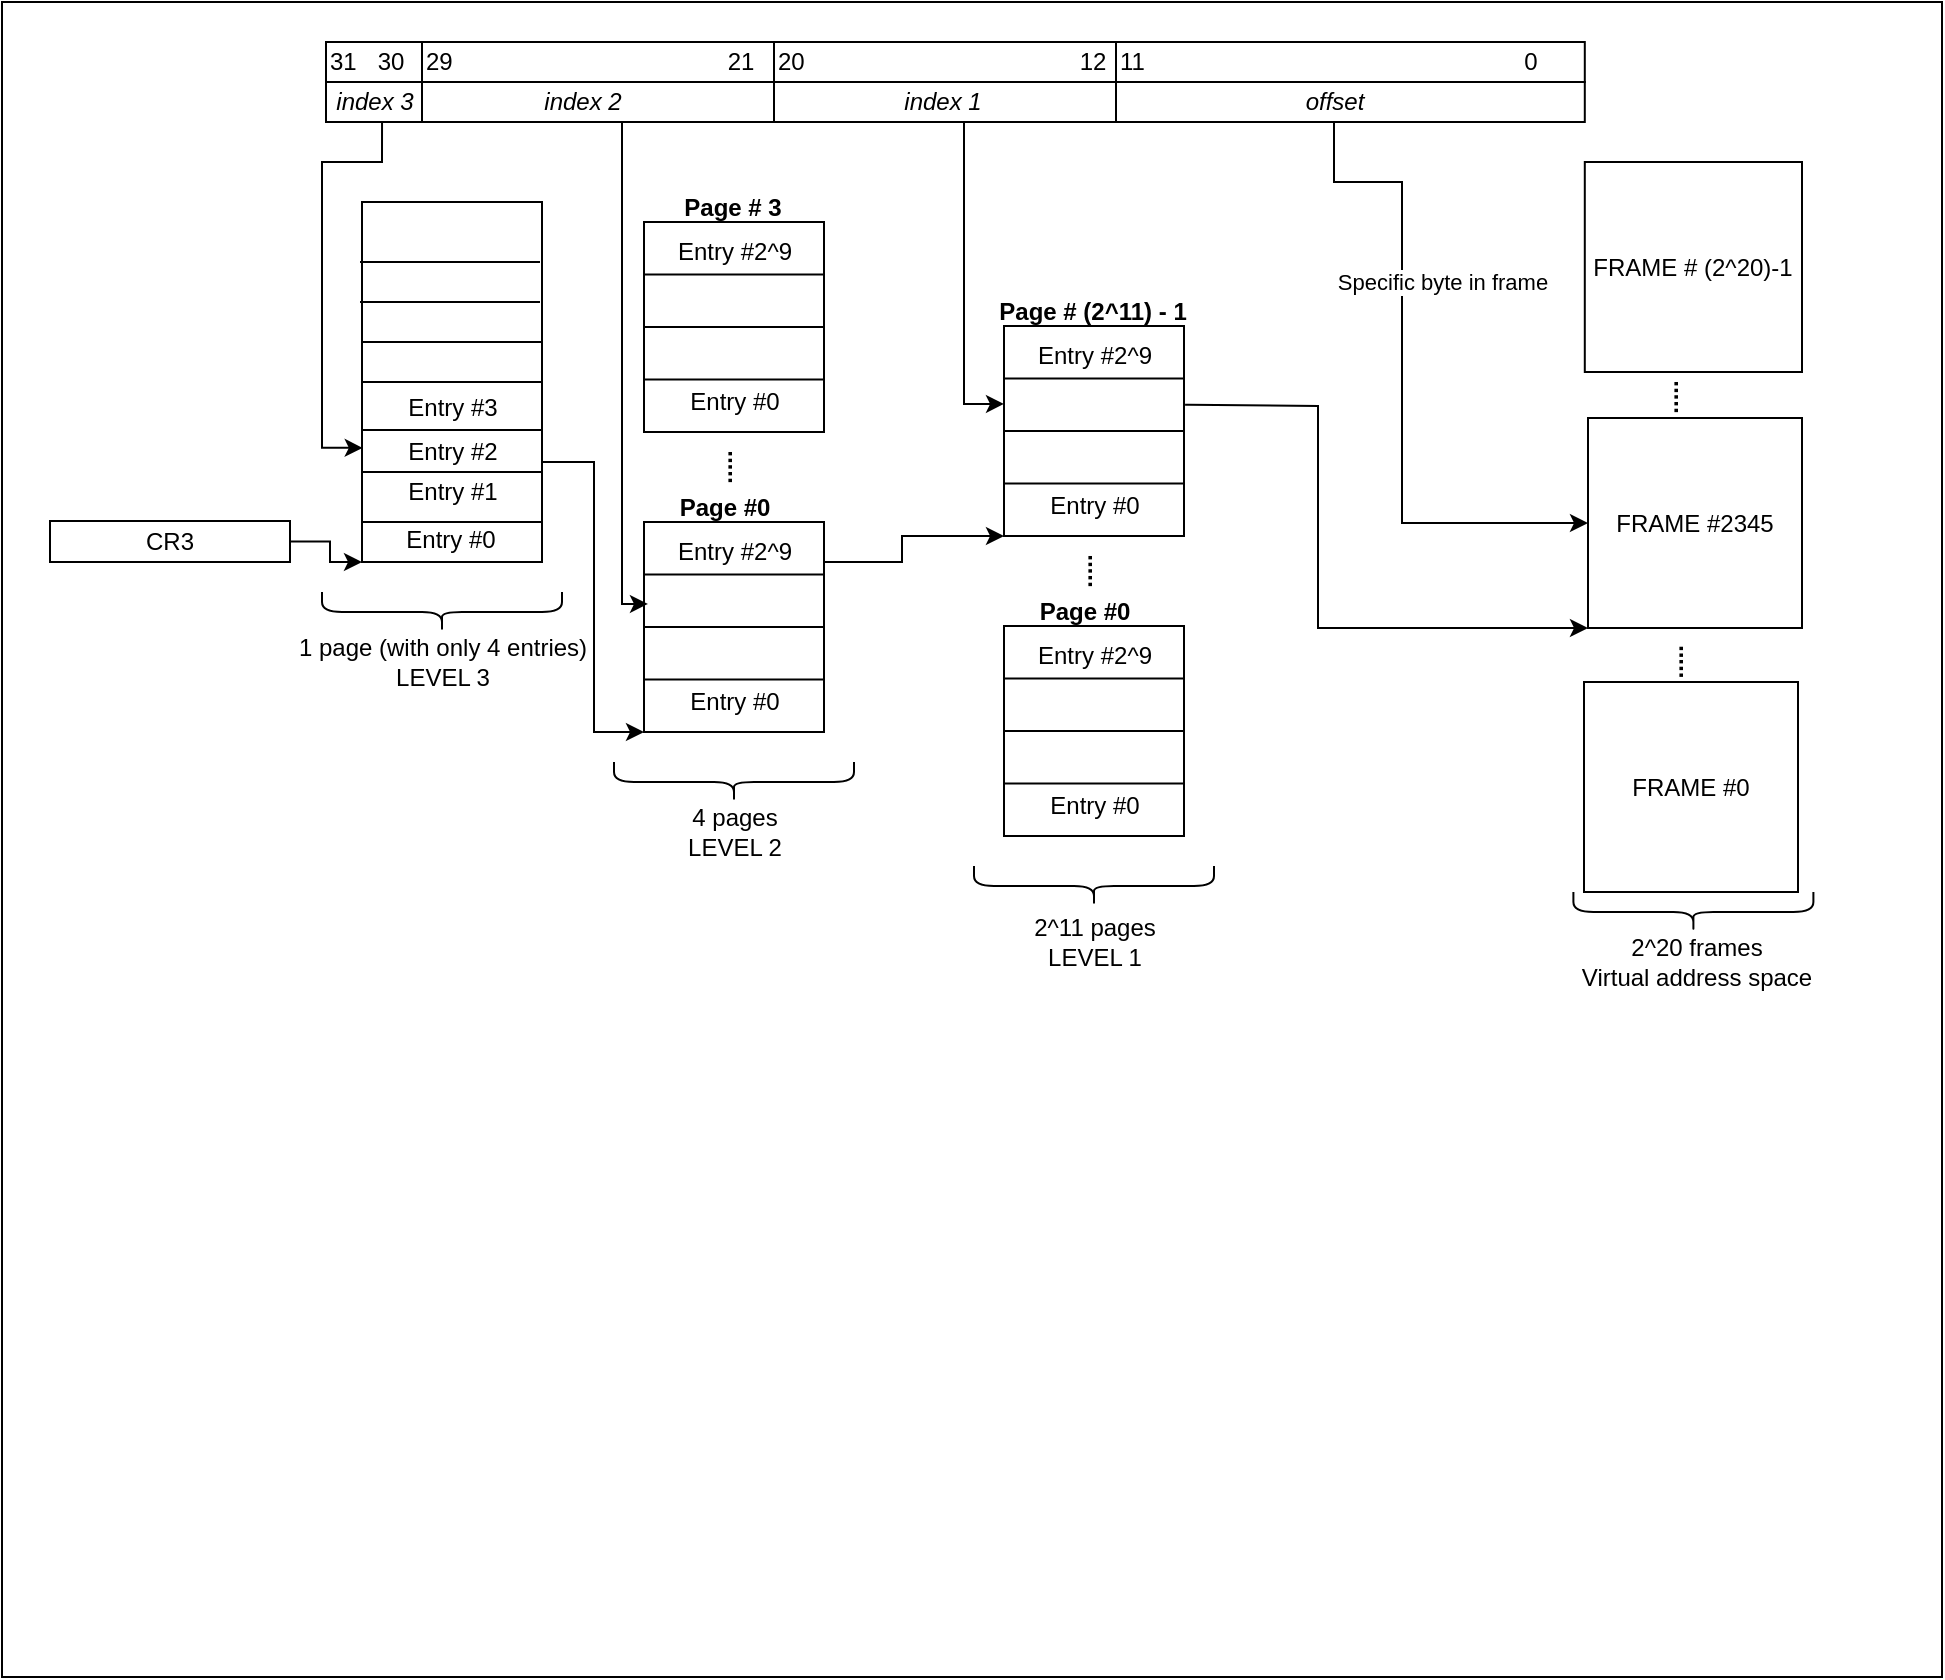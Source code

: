 <mxfile version="24.7.5">
  <diagram id="C5RBs43oDa-KdzZeNtuy" name="Page-1">
    <mxGraphModel dx="1036" dy="518" grid="1" gridSize="10" guides="1" tooltips="1" connect="1" arrows="1" fold="1" page="1" pageScale="1" pageWidth="827" pageHeight="1169" math="0" shadow="0">
      <root>
        <mxCell id="WIyWlLk6GJQsqaUBKTNV-0" />
        <mxCell id="WIyWlLk6GJQsqaUBKTNV-1" parent="WIyWlLk6GJQsqaUBKTNV-0" />
        <mxCell id="lOClj2oo7x6Ww53FL5YU-107" value="" style="whiteSpace=wrap;html=1;" parent="WIyWlLk6GJQsqaUBKTNV-1" vertex="1">
          <mxGeometry x="270" y="70" width="970" height="837.5" as="geometry" />
        </mxCell>
        <mxCell id="lOClj2oo7x6Ww53FL5YU-5" value="" style="group" parent="WIyWlLk6GJQsqaUBKTNV-1" vertex="1" connectable="0">
          <mxGeometry x="432" y="90" width="60" height="45" as="geometry" />
        </mxCell>
        <mxCell id="lOClj2oo7x6Ww53FL5YU-2" value="31" style="rounded=0;whiteSpace=wrap;html=1;align=left;" parent="lOClj2oo7x6Ww53FL5YU-5" vertex="1">
          <mxGeometry width="48" height="20" as="geometry" />
        </mxCell>
        <mxCell id="lOClj2oo7x6Ww53FL5YU-6" value="" style="group" parent="lOClj2oo7x6Ww53FL5YU-5" vertex="1" connectable="0">
          <mxGeometry y="-5" width="60" height="50" as="geometry" />
        </mxCell>
        <mxCell id="lOClj2oo7x6Ww53FL5YU-3" value="" style="rounded=0;whiteSpace=wrap;html=1;" parent="lOClj2oo7x6Ww53FL5YU-6" vertex="1">
          <mxGeometry y="25" width="48" height="20" as="geometry" />
        </mxCell>
        <mxCell id="lOClj2oo7x6Ww53FL5YU-4" value="30" style="text;html=1;align=center;verticalAlign=middle;resizable=0;points=[];autosize=1;strokeColor=none;fillColor=none;" parent="lOClj2oo7x6Ww53FL5YU-6" vertex="1">
          <mxGeometry x="12" width="40" height="30" as="geometry" />
        </mxCell>
        <mxCell id="lOClj2oo7x6Ww53FL5YU-49" value="&lt;i&gt;index 3&lt;/i&gt;" style="text;html=1;align=center;verticalAlign=middle;resizable=0;points=[];autosize=1;strokeColor=none;fillColor=none;" parent="lOClj2oo7x6Ww53FL5YU-6" vertex="1">
          <mxGeometry x="-6" y="20" width="60" height="30" as="geometry" />
        </mxCell>
        <mxCell id="lOClj2oo7x6Ww53FL5YU-7" value="" style="group" parent="WIyWlLk6GJQsqaUBKTNV-1" vertex="1" connectable="0">
          <mxGeometry x="480" y="90" width="220" height="45" as="geometry" />
        </mxCell>
        <mxCell id="lOClj2oo7x6Ww53FL5YU-8" value="29" style="rounded=0;whiteSpace=wrap;html=1;align=left;" parent="lOClj2oo7x6Ww53FL5YU-7" vertex="1">
          <mxGeometry width="176" height="20" as="geometry" />
        </mxCell>
        <mxCell id="lOClj2oo7x6Ww53FL5YU-9" value="" style="group" parent="lOClj2oo7x6Ww53FL5YU-7" vertex="1" connectable="0">
          <mxGeometry y="-5" width="220" height="50" as="geometry" />
        </mxCell>
        <mxCell id="lOClj2oo7x6Ww53FL5YU-10" value="" style="rounded=0;whiteSpace=wrap;html=1;" parent="lOClj2oo7x6Ww53FL5YU-9" vertex="1">
          <mxGeometry y="25" width="176" height="20" as="geometry" />
        </mxCell>
        <mxCell id="lOClj2oo7x6Ww53FL5YU-11" value="21" style="text;html=1;align=center;verticalAlign=middle;resizable=0;points=[];autosize=1;strokeColor=none;fillColor=none;" parent="lOClj2oo7x6Ww53FL5YU-9" vertex="1">
          <mxGeometry x="138.947" width="40" height="30" as="geometry" />
        </mxCell>
        <mxCell id="lOClj2oo7x6Ww53FL5YU-48" value="&lt;i&gt;index 2&lt;/i&gt;" style="text;html=1;align=center;verticalAlign=middle;resizable=0;points=[];autosize=1;strokeColor=none;fillColor=none;" parent="lOClj2oo7x6Ww53FL5YU-9" vertex="1">
          <mxGeometry x="50" y="20" width="60" height="30" as="geometry" />
        </mxCell>
        <mxCell id="lOClj2oo7x6Ww53FL5YU-36" value="" style="group" parent="WIyWlLk6GJQsqaUBKTNV-1" vertex="1" connectable="0">
          <mxGeometry x="656" y="90" width="220" height="68" as="geometry" />
        </mxCell>
        <mxCell id="lOClj2oo7x6Ww53FL5YU-37" value="20" style="rounded=0;whiteSpace=wrap;html=1;align=left;" parent="lOClj2oo7x6Ww53FL5YU-36" vertex="1">
          <mxGeometry width="176" height="20" as="geometry" />
        </mxCell>
        <mxCell id="lOClj2oo7x6Ww53FL5YU-38" value="" style="group" parent="lOClj2oo7x6Ww53FL5YU-36" vertex="1" connectable="0">
          <mxGeometry y="-5" width="220" height="73" as="geometry" />
        </mxCell>
        <mxCell id="lOClj2oo7x6Ww53FL5YU-39" value="" style="rounded=0;whiteSpace=wrap;html=1;" parent="lOClj2oo7x6Ww53FL5YU-38" vertex="1">
          <mxGeometry y="25" width="176" height="20" as="geometry" />
        </mxCell>
        <mxCell id="lOClj2oo7x6Ww53FL5YU-40" value="12" style="text;html=1;align=center;verticalAlign=middle;resizable=0;points=[];autosize=1;strokeColor=none;fillColor=none;" parent="lOClj2oo7x6Ww53FL5YU-38" vertex="1">
          <mxGeometry x="138.947" width="40" height="30" as="geometry" />
        </mxCell>
        <mxCell id="lOClj2oo7x6Ww53FL5YU-47" value="&lt;i&gt;index 1&lt;/i&gt;" style="text;html=1;align=center;verticalAlign=middle;resizable=0;points=[];autosize=1;strokeColor=none;fillColor=none;" parent="lOClj2oo7x6Ww53FL5YU-38" vertex="1">
          <mxGeometry x="54" y="20" width="60" height="30" as="geometry" />
        </mxCell>
        <mxCell id="lOClj2oo7x6Ww53FL5YU-41" value="" style="group" parent="WIyWlLk6GJQsqaUBKTNV-1" vertex="1" connectable="0">
          <mxGeometry x="827" y="90" width="293" height="45" as="geometry" />
        </mxCell>
        <mxCell id="lOClj2oo7x6Ww53FL5YU-42" value="11" style="rounded=0;whiteSpace=wrap;html=1;align=left;" parent="lOClj2oo7x6Ww53FL5YU-41" vertex="1">
          <mxGeometry width="234.4" height="20" as="geometry" />
        </mxCell>
        <mxCell id="lOClj2oo7x6Ww53FL5YU-43" value="" style="group" parent="lOClj2oo7x6Ww53FL5YU-41" vertex="1" connectable="0">
          <mxGeometry y="-5" width="293.0" height="50" as="geometry" />
        </mxCell>
        <mxCell id="lOClj2oo7x6Ww53FL5YU-44" value="" style="rounded=0;whiteSpace=wrap;html=1;" parent="lOClj2oo7x6Ww53FL5YU-43" vertex="1">
          <mxGeometry y="25" width="234.4" height="20" as="geometry" />
        </mxCell>
        <mxCell id="lOClj2oo7x6Ww53FL5YU-45" value="0" style="text;html=1;align=center;verticalAlign=middle;resizable=0;points=[];autosize=1;strokeColor=none;fillColor=none;" parent="lOClj2oo7x6Ww53FL5YU-43" vertex="1">
          <mxGeometry x="191.712" width="30" height="30" as="geometry" />
        </mxCell>
        <mxCell id="lOClj2oo7x6Ww53FL5YU-46" value="&lt;i&gt;offset&lt;/i&gt;" style="text;html=1;align=center;verticalAlign=middle;resizable=0;points=[];autosize=1;strokeColor=none;fillColor=none;" parent="lOClj2oo7x6Ww53FL5YU-43" vertex="1">
          <mxGeometry x="83.905" y="20" width="50" height="30" as="geometry" />
        </mxCell>
        <mxCell id="lOClj2oo7x6Ww53FL5YU-59" value="" style="group" parent="WIyWlLk6GJQsqaUBKTNV-1" vertex="1" connectable="0">
          <mxGeometry x="450" y="170" width="90" height="180" as="geometry" />
        </mxCell>
        <mxCell id="lOClj2oo7x6Ww53FL5YU-22" value="" style="group" parent="lOClj2oo7x6Ww53FL5YU-59" vertex="1" connectable="0">
          <mxGeometry width="90" height="180" as="geometry" />
        </mxCell>
        <mxCell id="WIyWlLk6GJQsqaUBKTNV-7" value="" style="rounded=1;whiteSpace=wrap;html=1;fontSize=12;glass=0;strokeWidth=1;shadow=0;arcSize=0;" parent="lOClj2oo7x6Ww53FL5YU-22" vertex="1">
          <mxGeometry width="90" height="180" as="geometry" />
        </mxCell>
        <mxCell id="lOClj2oo7x6Ww53FL5YU-21" value="Entry #0" style="text;html=1;align=center;verticalAlign=middle;resizable=0;points=[];autosize=1;strokeColor=none;fillColor=none;" parent="lOClj2oo7x6Ww53FL5YU-22" vertex="1">
          <mxGeometry x="9" y="154.001" width="70" height="30" as="geometry" />
        </mxCell>
        <mxCell id="lOClj2oo7x6Ww53FL5YU-16" value="" style="endArrow=none;html=1;rounded=0;exitX=0;exitY=0.25;exitDx=0;exitDy=0;entryX=1;entryY=0.25;entryDx=0;entryDy=0;" parent="lOClj2oo7x6Ww53FL5YU-22" edge="1">
          <mxGeometry width="50" height="50" relative="1" as="geometry">
            <mxPoint y="70" as="sourcePoint" />
            <mxPoint x="90" y="70" as="targetPoint" />
          </mxGeometry>
        </mxCell>
        <mxCell id="lOClj2oo7x6Ww53FL5YU-20" value="" style="endArrow=none;html=1;rounded=0;exitX=0;exitY=0.75;exitDx=0;exitDy=0;entryX=1;entryY=0.75;entryDx=0;entryDy=0;" parent="lOClj2oo7x6Ww53FL5YU-22" edge="1">
          <mxGeometry width="50" height="50" relative="1" as="geometry">
            <mxPoint y="160" as="sourcePoint" />
            <mxPoint x="90" y="160" as="targetPoint" />
          </mxGeometry>
        </mxCell>
        <mxCell id="lOClj2oo7x6Ww53FL5YU-52" value="" style="endArrow=none;html=1;rounded=0;exitX=0;exitY=0.5;exitDx=0;exitDy=0;entryX=1;entryY=0.5;entryDx=0;entryDy=0;" parent="lOClj2oo7x6Ww53FL5YU-22" source="WIyWlLk6GJQsqaUBKTNV-7" target="WIyWlLk6GJQsqaUBKTNV-7" edge="1">
          <mxGeometry width="50" height="50" relative="1" as="geometry">
            <mxPoint x="420" y="365.143" as="sourcePoint" />
            <mxPoint x="510" y="365.143" as="targetPoint" />
          </mxGeometry>
        </mxCell>
        <mxCell id="lOClj2oo7x6Ww53FL5YU-29" value="Entry #1" style="text;html=1;align=center;verticalAlign=middle;resizable=0;points=[];autosize=1;strokeColor=none;fillColor=none;" parent="lOClj2oo7x6Ww53FL5YU-22" vertex="1">
          <mxGeometry x="10" y="130.004" width="70" height="30" as="geometry" />
        </mxCell>
        <mxCell id="lOClj2oo7x6Ww53FL5YU-54" value="Entry #3" style="text;html=1;align=center;verticalAlign=middle;resizable=0;points=[];autosize=1;strokeColor=none;fillColor=none;" parent="lOClj2oo7x6Ww53FL5YU-22" vertex="1">
          <mxGeometry x="10" y="88.004" width="70" height="30" as="geometry" />
        </mxCell>
        <mxCell id="lOClj2oo7x6Ww53FL5YU-57" value="" style="endArrow=none;html=1;rounded=0;exitX=0;exitY=0.25;exitDx=0;exitDy=0;entryX=1;entryY=0.25;entryDx=0;entryDy=0;" parent="lOClj2oo7x6Ww53FL5YU-22" edge="1">
          <mxGeometry width="50" height="50" relative="1" as="geometry">
            <mxPoint x="-1" y="50" as="sourcePoint" />
            <mxPoint x="89" y="50" as="targetPoint" />
          </mxGeometry>
        </mxCell>
        <mxCell id="lOClj2oo7x6Ww53FL5YU-58" value="" style="endArrow=none;html=1;rounded=0;exitX=0;exitY=0.25;exitDx=0;exitDy=0;entryX=1;entryY=0.25;entryDx=0;entryDy=0;" parent="lOClj2oo7x6Ww53FL5YU-22" edge="1">
          <mxGeometry width="50" height="50" relative="1" as="geometry">
            <mxPoint x="-1" y="30" as="sourcePoint" />
            <mxPoint x="89" y="30" as="targetPoint" />
          </mxGeometry>
        </mxCell>
        <mxCell id="lOClj2oo7x6Ww53FL5YU-53" value="Entry #2" style="text;html=1;align=center;verticalAlign=middle;resizable=0;points=[];autosize=1;strokeColor=none;fillColor=none;" parent="lOClj2oo7x6Ww53FL5YU-59" vertex="1">
          <mxGeometry x="10" y="110.004" width="70" height="30" as="geometry" />
        </mxCell>
        <mxCell id="lOClj2oo7x6Ww53FL5YU-55" value="" style="endArrow=none;html=1;rounded=0;exitX=0;exitY=0.25;exitDx=0;exitDy=0;entryX=1;entryY=0.25;entryDx=0;entryDy=0;" parent="lOClj2oo7x6Ww53FL5YU-59" edge="1">
          <mxGeometry width="50" height="50" relative="1" as="geometry">
            <mxPoint y="114" as="sourcePoint" />
            <mxPoint x="90" y="114" as="targetPoint" />
          </mxGeometry>
        </mxCell>
        <mxCell id="lOClj2oo7x6Ww53FL5YU-56" value="" style="endArrow=none;html=1;rounded=0;exitX=0;exitY=0.25;exitDx=0;exitDy=0;entryX=1;entryY=0.25;entryDx=0;entryDy=0;" parent="lOClj2oo7x6Ww53FL5YU-59" edge="1">
          <mxGeometry width="50" height="50" relative="1" as="geometry">
            <mxPoint y="135" as="sourcePoint" />
            <mxPoint x="90" y="135" as="targetPoint" />
          </mxGeometry>
        </mxCell>
        <mxCell id="lOClj2oo7x6Ww53FL5YU-23" value="" style="group" parent="WIyWlLk6GJQsqaUBKTNV-1" vertex="1" connectable="0">
          <mxGeometry x="591" y="330" width="90" height="105" as="geometry" />
        </mxCell>
        <mxCell id="lOClj2oo7x6Ww53FL5YU-24" value="" style="rounded=1;whiteSpace=wrap;html=1;fontSize=12;glass=0;strokeWidth=1;shadow=0;arcSize=0;" parent="lOClj2oo7x6Ww53FL5YU-23" vertex="1">
          <mxGeometry width="90" height="105" as="geometry" />
        </mxCell>
        <mxCell id="lOClj2oo7x6Ww53FL5YU-25" value="Entry #0" style="text;html=1;align=center;verticalAlign=middle;resizable=0;points=[];autosize=1;strokeColor=none;fillColor=none;" parent="lOClj2oo7x6Ww53FL5YU-23" vertex="1">
          <mxGeometry x="10" y="75" width="70" height="30" as="geometry" />
        </mxCell>
        <mxCell id="lOClj2oo7x6Ww53FL5YU-26" value="" style="endArrow=none;html=1;rounded=0;exitX=0;exitY=0.25;exitDx=0;exitDy=0;entryX=1;entryY=0.25;entryDx=0;entryDy=0;" parent="lOClj2oo7x6Ww53FL5YU-23" source="lOClj2oo7x6Ww53FL5YU-24" target="lOClj2oo7x6Ww53FL5YU-24" edge="1">
          <mxGeometry width="50" height="50" relative="1" as="geometry">
            <mxPoint x="10" y="72.5" as="sourcePoint" />
            <mxPoint x="60" y="22.5" as="targetPoint" />
          </mxGeometry>
        </mxCell>
        <mxCell id="lOClj2oo7x6Ww53FL5YU-27" value="" style="endArrow=none;html=1;rounded=0;exitX=0;exitY=0.5;exitDx=0;exitDy=0;entryX=1;entryY=0.5;entryDx=0;entryDy=0;" parent="lOClj2oo7x6Ww53FL5YU-23" source="lOClj2oo7x6Ww53FL5YU-24" target="lOClj2oo7x6Ww53FL5YU-24" edge="1">
          <mxGeometry width="50" height="50" relative="1" as="geometry">
            <mxPoint y="79.41" as="sourcePoint" />
            <mxPoint x="120" y="79.41" as="targetPoint" />
          </mxGeometry>
        </mxCell>
        <mxCell id="lOClj2oo7x6Ww53FL5YU-28" value="" style="endArrow=none;html=1;rounded=0;exitX=0;exitY=0.75;exitDx=0;exitDy=0;entryX=1;entryY=0.75;entryDx=0;entryDy=0;" parent="lOClj2oo7x6Ww53FL5YU-23" source="lOClj2oo7x6Ww53FL5YU-24" target="lOClj2oo7x6Ww53FL5YU-24" edge="1">
          <mxGeometry width="50" height="50" relative="1" as="geometry">
            <mxPoint x="10" y="82.5" as="sourcePoint" />
            <mxPoint x="100" y="82.5" as="targetPoint" />
          </mxGeometry>
        </mxCell>
        <mxCell id="lOClj2oo7x6Ww53FL5YU-60" value="Entry #2^9" style="text;html=1;align=center;verticalAlign=middle;resizable=0;points=[];autosize=1;strokeColor=none;fillColor=none;" parent="lOClj2oo7x6Ww53FL5YU-23" vertex="1">
          <mxGeometry x="5" width="80" height="30" as="geometry" />
        </mxCell>
        <mxCell id="lOClj2oo7x6Ww53FL5YU-73" value="Page # 3" style="text;html=1;align=center;verticalAlign=middle;resizable=0;points=[];autosize=1;strokeColor=none;fillColor=none;fontStyle=1" parent="WIyWlLk6GJQsqaUBKTNV-1" vertex="1">
          <mxGeometry x="600" y="158" width="70" height="30" as="geometry" />
        </mxCell>
        <mxCell id="lOClj2oo7x6Ww53FL5YU-64" value="" style="group" parent="WIyWlLk6GJQsqaUBKTNV-1" vertex="1" connectable="0">
          <mxGeometry x="591" y="180" width="90" height="105" as="geometry" />
        </mxCell>
        <mxCell id="lOClj2oo7x6Ww53FL5YU-65" value="" style="rounded=1;whiteSpace=wrap;html=1;fontSize=12;glass=0;strokeWidth=1;shadow=0;arcSize=0;" parent="lOClj2oo7x6Ww53FL5YU-64" vertex="1">
          <mxGeometry width="90" height="105" as="geometry" />
        </mxCell>
        <mxCell id="lOClj2oo7x6Ww53FL5YU-66" value="Entry #0" style="text;html=1;align=center;verticalAlign=middle;resizable=0;points=[];autosize=1;strokeColor=none;fillColor=none;" parent="lOClj2oo7x6Ww53FL5YU-64" vertex="1">
          <mxGeometry x="10" y="75" width="70" height="30" as="geometry" />
        </mxCell>
        <mxCell id="lOClj2oo7x6Ww53FL5YU-67" value="" style="endArrow=none;html=1;rounded=0;exitX=0;exitY=0.25;exitDx=0;exitDy=0;entryX=1;entryY=0.25;entryDx=0;entryDy=0;" parent="lOClj2oo7x6Ww53FL5YU-64" source="lOClj2oo7x6Ww53FL5YU-65" target="lOClj2oo7x6Ww53FL5YU-65" edge="1">
          <mxGeometry width="50" height="50" relative="1" as="geometry">
            <mxPoint x="10" y="72.5" as="sourcePoint" />
            <mxPoint x="60" y="22.5" as="targetPoint" />
          </mxGeometry>
        </mxCell>
        <mxCell id="lOClj2oo7x6Ww53FL5YU-68" value="" style="endArrow=none;html=1;rounded=0;exitX=0;exitY=0.5;exitDx=0;exitDy=0;entryX=1;entryY=0.5;entryDx=0;entryDy=0;" parent="lOClj2oo7x6Ww53FL5YU-64" source="lOClj2oo7x6Ww53FL5YU-65" target="lOClj2oo7x6Ww53FL5YU-65" edge="1">
          <mxGeometry width="50" height="50" relative="1" as="geometry">
            <mxPoint y="79.41" as="sourcePoint" />
            <mxPoint x="120" y="79.41" as="targetPoint" />
          </mxGeometry>
        </mxCell>
        <mxCell id="lOClj2oo7x6Ww53FL5YU-69" value="" style="endArrow=none;html=1;rounded=0;exitX=0;exitY=0.75;exitDx=0;exitDy=0;entryX=1;entryY=0.75;entryDx=0;entryDy=0;" parent="lOClj2oo7x6Ww53FL5YU-64" source="lOClj2oo7x6Ww53FL5YU-65" target="lOClj2oo7x6Ww53FL5YU-65" edge="1">
          <mxGeometry width="50" height="50" relative="1" as="geometry">
            <mxPoint x="10" y="82.5" as="sourcePoint" />
            <mxPoint x="100" y="82.5" as="targetPoint" />
          </mxGeometry>
        </mxCell>
        <mxCell id="lOClj2oo7x6Ww53FL5YU-70" value="Entry #2^9" style="text;html=1;align=center;verticalAlign=middle;resizable=0;points=[];autosize=1;strokeColor=none;fillColor=none;" parent="lOClj2oo7x6Ww53FL5YU-64" vertex="1">
          <mxGeometry x="5" width="80" height="30" as="geometry" />
        </mxCell>
        <mxCell id="lOClj2oo7x6Ww53FL5YU-71" value="" style="shape=curlyBracket;whiteSpace=wrap;html=1;rounded=1;labelPosition=left;verticalLabelPosition=middle;align=right;verticalAlign=middle;rotation=-90;" parent="WIyWlLk6GJQsqaUBKTNV-1" vertex="1">
          <mxGeometry x="626" y="400" width="20" height="120" as="geometry" />
        </mxCell>
        <mxCell id="lOClj2oo7x6Ww53FL5YU-72" value="4 pages&lt;div&gt;LEVEL 2&lt;/div&gt;" style="text;html=1;align=center;verticalAlign=middle;resizable=0;points=[];autosize=1;strokeColor=none;fillColor=none;" parent="WIyWlLk6GJQsqaUBKTNV-1" vertex="1">
          <mxGeometry x="601" y="465" width="70" height="40" as="geometry" />
        </mxCell>
        <mxCell id="lOClj2oo7x6Ww53FL5YU-74" value="Page #0" style="text;html=1;align=center;verticalAlign=middle;resizable=0;points=[];autosize=1;strokeColor=none;fillColor=none;fontStyle=1" parent="WIyWlLk6GJQsqaUBKTNV-1" vertex="1">
          <mxGeometry x="596" y="308" width="70" height="30" as="geometry" />
        </mxCell>
        <mxCell id="lOClj2oo7x6Ww53FL5YU-75" value="....." style="text;html=1;align=center;verticalAlign=middle;resizable=0;points=[];autosize=1;strokeColor=none;fillColor=none;rotation=-90;fontStyle=1" parent="WIyWlLk6GJQsqaUBKTNV-1" vertex="1">
          <mxGeometry x="611" y="288" width="40" height="30" as="geometry" />
        </mxCell>
        <mxCell id="lOClj2oo7x6Ww53FL5YU-76" style="edgeStyle=orthogonalEdgeStyle;rounded=0;orthogonalLoop=1;jettySize=auto;html=1;entryX=0.004;entryY=0.683;entryDx=0;entryDy=0;entryPerimeter=0;exitX=0.567;exitY=0.833;exitDx=0;exitDy=0;exitPerimeter=0;" parent="WIyWlLk6GJQsqaUBKTNV-1" source="lOClj2oo7x6Ww53FL5YU-49" target="WIyWlLk6GJQsqaUBKTNV-7" edge="1">
          <mxGeometry relative="1" as="geometry">
            <mxPoint x="410" y="120" as="sourcePoint" />
            <Array as="points">
              <mxPoint x="460" y="150" />
              <mxPoint x="430" y="150" />
              <mxPoint x="430" y="293" />
            </Array>
          </mxGeometry>
        </mxCell>
        <mxCell id="lOClj2oo7x6Ww53FL5YU-77" style="edgeStyle=orthogonalEdgeStyle;rounded=0;orthogonalLoop=1;jettySize=auto;html=1;entryX=0;entryY=1;entryDx=0;entryDy=0;" parent="WIyWlLk6GJQsqaUBKTNV-1" source="WIyWlLk6GJQsqaUBKTNV-7" target="lOClj2oo7x6Ww53FL5YU-24" edge="1">
          <mxGeometry relative="1" as="geometry">
            <Array as="points">
              <mxPoint x="566" y="300" />
              <mxPoint x="566" y="435" />
            </Array>
          </mxGeometry>
        </mxCell>
        <mxCell id="lOClj2oo7x6Ww53FL5YU-78" value="" style="group" parent="WIyWlLk6GJQsqaUBKTNV-1" vertex="1" connectable="0">
          <mxGeometry x="771" y="382" width="90" height="105" as="geometry" />
        </mxCell>
        <mxCell id="lOClj2oo7x6Ww53FL5YU-79" value="" style="rounded=1;whiteSpace=wrap;html=1;fontSize=12;glass=0;strokeWidth=1;shadow=0;arcSize=0;" parent="lOClj2oo7x6Ww53FL5YU-78" vertex="1">
          <mxGeometry width="90" height="105" as="geometry" />
        </mxCell>
        <mxCell id="lOClj2oo7x6Ww53FL5YU-80" value="Entry #0" style="text;html=1;align=center;verticalAlign=middle;resizable=0;points=[];autosize=1;strokeColor=none;fillColor=none;" parent="lOClj2oo7x6Ww53FL5YU-78" vertex="1">
          <mxGeometry x="10" y="75" width="70" height="30" as="geometry" />
        </mxCell>
        <mxCell id="lOClj2oo7x6Ww53FL5YU-81" value="" style="endArrow=none;html=1;rounded=0;exitX=0;exitY=0.25;exitDx=0;exitDy=0;entryX=1;entryY=0.25;entryDx=0;entryDy=0;" parent="lOClj2oo7x6Ww53FL5YU-78" source="lOClj2oo7x6Ww53FL5YU-79" target="lOClj2oo7x6Ww53FL5YU-79" edge="1">
          <mxGeometry width="50" height="50" relative="1" as="geometry">
            <mxPoint x="10" y="72.5" as="sourcePoint" />
            <mxPoint x="60" y="22.5" as="targetPoint" />
          </mxGeometry>
        </mxCell>
        <mxCell id="lOClj2oo7x6Ww53FL5YU-82" value="" style="endArrow=none;html=1;rounded=0;exitX=0;exitY=0.5;exitDx=0;exitDy=0;entryX=1;entryY=0.5;entryDx=0;entryDy=0;" parent="lOClj2oo7x6Ww53FL5YU-78" source="lOClj2oo7x6Ww53FL5YU-79" target="lOClj2oo7x6Ww53FL5YU-79" edge="1">
          <mxGeometry width="50" height="50" relative="1" as="geometry">
            <mxPoint y="79.41" as="sourcePoint" />
            <mxPoint x="120" y="79.41" as="targetPoint" />
          </mxGeometry>
        </mxCell>
        <mxCell id="lOClj2oo7x6Ww53FL5YU-83" value="" style="endArrow=none;html=1;rounded=0;exitX=0;exitY=0.75;exitDx=0;exitDy=0;entryX=1;entryY=0.75;entryDx=0;entryDy=0;" parent="lOClj2oo7x6Ww53FL5YU-78" source="lOClj2oo7x6Ww53FL5YU-79" target="lOClj2oo7x6Ww53FL5YU-79" edge="1">
          <mxGeometry width="50" height="50" relative="1" as="geometry">
            <mxPoint x="10" y="82.5" as="sourcePoint" />
            <mxPoint x="100" y="82.5" as="targetPoint" />
          </mxGeometry>
        </mxCell>
        <mxCell id="lOClj2oo7x6Ww53FL5YU-84" value="Entry #2^9" style="text;html=1;align=center;verticalAlign=middle;resizable=0;points=[];autosize=1;strokeColor=none;fillColor=none;" parent="lOClj2oo7x6Ww53FL5YU-78" vertex="1">
          <mxGeometry x="5" width="80" height="30" as="geometry" />
        </mxCell>
        <mxCell id="lOClj2oo7x6Ww53FL5YU-85" value="Page # (2^11) - 1" style="text;html=1;align=center;verticalAlign=middle;resizable=0;points=[];autosize=1;strokeColor=none;fillColor=none;fontStyle=1" parent="WIyWlLk6GJQsqaUBKTNV-1" vertex="1">
          <mxGeometry x="760" y="210" width="110" height="30" as="geometry" />
        </mxCell>
        <mxCell id="lOClj2oo7x6Ww53FL5YU-86" value="" style="group" parent="WIyWlLk6GJQsqaUBKTNV-1" vertex="1" connectable="0">
          <mxGeometry x="771" y="232" width="90" height="105" as="geometry" />
        </mxCell>
        <mxCell id="lOClj2oo7x6Ww53FL5YU-87" value="" style="rounded=1;whiteSpace=wrap;html=1;fontSize=12;glass=0;strokeWidth=1;shadow=0;arcSize=0;" parent="lOClj2oo7x6Ww53FL5YU-86" vertex="1">
          <mxGeometry width="90" height="105" as="geometry" />
        </mxCell>
        <mxCell id="lOClj2oo7x6Ww53FL5YU-88" value="Entry #0" style="text;html=1;align=center;verticalAlign=middle;resizable=0;points=[];autosize=1;strokeColor=none;fillColor=none;" parent="lOClj2oo7x6Ww53FL5YU-86" vertex="1">
          <mxGeometry x="10" y="75" width="70" height="30" as="geometry" />
        </mxCell>
        <mxCell id="lOClj2oo7x6Ww53FL5YU-89" value="" style="endArrow=none;html=1;rounded=0;exitX=0;exitY=0.25;exitDx=0;exitDy=0;entryX=1;entryY=0.25;entryDx=0;entryDy=0;" parent="lOClj2oo7x6Ww53FL5YU-86" source="lOClj2oo7x6Ww53FL5YU-87" target="lOClj2oo7x6Ww53FL5YU-87" edge="1">
          <mxGeometry width="50" height="50" relative="1" as="geometry">
            <mxPoint x="10" y="72.5" as="sourcePoint" />
            <mxPoint x="60" y="22.5" as="targetPoint" />
          </mxGeometry>
        </mxCell>
        <mxCell id="lOClj2oo7x6Ww53FL5YU-90" value="" style="endArrow=none;html=1;rounded=0;exitX=0;exitY=0.5;exitDx=0;exitDy=0;entryX=1;entryY=0.5;entryDx=0;entryDy=0;" parent="lOClj2oo7x6Ww53FL5YU-86" source="lOClj2oo7x6Ww53FL5YU-87" target="lOClj2oo7x6Ww53FL5YU-87" edge="1">
          <mxGeometry width="50" height="50" relative="1" as="geometry">
            <mxPoint y="79.41" as="sourcePoint" />
            <mxPoint x="120" y="79.41" as="targetPoint" />
          </mxGeometry>
        </mxCell>
        <mxCell id="lOClj2oo7x6Ww53FL5YU-91" value="" style="endArrow=none;html=1;rounded=0;exitX=0;exitY=0.75;exitDx=0;exitDy=0;entryX=1;entryY=0.75;entryDx=0;entryDy=0;" parent="lOClj2oo7x6Ww53FL5YU-86" source="lOClj2oo7x6Ww53FL5YU-87" target="lOClj2oo7x6Ww53FL5YU-87" edge="1">
          <mxGeometry width="50" height="50" relative="1" as="geometry">
            <mxPoint x="10" y="82.5" as="sourcePoint" />
            <mxPoint x="100" y="82.5" as="targetPoint" />
          </mxGeometry>
        </mxCell>
        <mxCell id="lOClj2oo7x6Ww53FL5YU-92" value="Entry #2^9" style="text;html=1;align=center;verticalAlign=middle;resizable=0;points=[];autosize=1;strokeColor=none;fillColor=none;" parent="lOClj2oo7x6Ww53FL5YU-86" vertex="1">
          <mxGeometry x="5" width="80" height="30" as="geometry" />
        </mxCell>
        <mxCell id="lOClj2oo7x6Ww53FL5YU-93" value="" style="shape=curlyBracket;whiteSpace=wrap;html=1;rounded=1;labelPosition=left;verticalLabelPosition=middle;align=right;verticalAlign=middle;rotation=-90;" parent="WIyWlLk6GJQsqaUBKTNV-1" vertex="1">
          <mxGeometry x="806" y="452" width="20" height="120" as="geometry" />
        </mxCell>
        <mxCell id="lOClj2oo7x6Ww53FL5YU-95" value="Page #0" style="text;html=1;align=center;verticalAlign=middle;resizable=0;points=[];autosize=1;strokeColor=none;fillColor=none;fontStyle=1" parent="WIyWlLk6GJQsqaUBKTNV-1" vertex="1">
          <mxGeometry x="776" y="360" width="70" height="30" as="geometry" />
        </mxCell>
        <mxCell id="lOClj2oo7x6Ww53FL5YU-96" value="....." style="text;html=1;align=center;verticalAlign=middle;resizable=0;points=[];autosize=1;strokeColor=none;fillColor=none;rotation=-90;fontStyle=1" parent="WIyWlLk6GJQsqaUBKTNV-1" vertex="1">
          <mxGeometry x="791" y="340" width="40" height="30" as="geometry" />
        </mxCell>
        <mxCell id="lOClj2oo7x6Ww53FL5YU-97" value="" style="shape=curlyBracket;whiteSpace=wrap;html=1;rounded=1;labelPosition=left;verticalLabelPosition=middle;align=right;verticalAlign=middle;rotation=-90;" parent="WIyWlLk6GJQsqaUBKTNV-1" vertex="1">
          <mxGeometry x="480" y="315" width="20" height="120" as="geometry" />
        </mxCell>
        <mxCell id="lOClj2oo7x6Ww53FL5YU-98" value="1 page (with only 4 entries)&lt;div&gt;LEVEL 3&lt;/div&gt;" style="text;html=1;align=center;verticalAlign=middle;resizable=0;points=[];autosize=1;strokeColor=none;fillColor=none;" parent="WIyWlLk6GJQsqaUBKTNV-1" vertex="1">
          <mxGeometry x="405" y="380" width="170" height="40" as="geometry" />
        </mxCell>
        <mxCell id="lOClj2oo7x6Ww53FL5YU-99" value="2^11 pages&lt;div&gt;LEVEL 1&lt;/div&gt;" style="text;html=1;align=center;verticalAlign=middle;resizable=0;points=[];autosize=1;strokeColor=none;fillColor=none;" parent="WIyWlLk6GJQsqaUBKTNV-1" vertex="1">
          <mxGeometry x="776" y="520" width="80" height="40" as="geometry" />
        </mxCell>
        <mxCell id="lOClj2oo7x6Ww53FL5YU-100" style="edgeStyle=orthogonalEdgeStyle;rounded=0;orthogonalLoop=1;jettySize=auto;html=1;entryX=0.022;entryY=0.39;entryDx=0;entryDy=0;entryPerimeter=0;" parent="WIyWlLk6GJQsqaUBKTNV-1" source="lOClj2oo7x6Ww53FL5YU-10" target="lOClj2oo7x6Ww53FL5YU-24" edge="1">
          <mxGeometry relative="1" as="geometry">
            <Array as="points">
              <mxPoint x="580" y="371" />
            </Array>
          </mxGeometry>
        </mxCell>
        <mxCell id="lOClj2oo7x6Ww53FL5YU-101" style="edgeStyle=orthogonalEdgeStyle;rounded=0;orthogonalLoop=1;jettySize=auto;html=1;entryX=0;entryY=1;entryDx=0;entryDy=0;" parent="WIyWlLk6GJQsqaUBKTNV-1" source="lOClj2oo7x6Ww53FL5YU-24" target="lOClj2oo7x6Ww53FL5YU-87" edge="1">
          <mxGeometry relative="1" as="geometry">
            <Array as="points">
              <mxPoint x="720" y="350" />
              <mxPoint x="720" y="337" />
            </Array>
          </mxGeometry>
        </mxCell>
        <mxCell id="lOClj2oo7x6Ww53FL5YU-102" style="edgeStyle=orthogonalEdgeStyle;rounded=0;orthogonalLoop=1;jettySize=auto;html=1;entryX=0;entryY=0.371;entryDx=0;entryDy=0;entryPerimeter=0;" parent="WIyWlLk6GJQsqaUBKTNV-1" target="lOClj2oo7x6Ww53FL5YU-87" edge="1">
          <mxGeometry relative="1" as="geometry">
            <mxPoint x="751" y="130" as="sourcePoint" />
            <Array as="points">
              <mxPoint x="751" y="271" />
            </Array>
          </mxGeometry>
        </mxCell>
        <mxCell id="lOClj2oo7x6Ww53FL5YU-103" value="FRAME #2345" style="rounded=1;whiteSpace=wrap;html=1;fontSize=12;glass=0;strokeWidth=1;shadow=0;arcSize=0;" parent="WIyWlLk6GJQsqaUBKTNV-1" vertex="1">
          <mxGeometry x="1063" y="278" width="107" height="105" as="geometry" />
        </mxCell>
        <mxCell id="lOClj2oo7x6Ww53FL5YU-104" style="edgeStyle=orthogonalEdgeStyle;rounded=0;orthogonalLoop=1;jettySize=auto;html=1;exitX=1.006;exitY=0.375;exitDx=0;exitDy=0;exitPerimeter=0;entryX=0;entryY=1;entryDx=0;entryDy=0;" parent="WIyWlLk6GJQsqaUBKTNV-1" source="lOClj2oo7x6Ww53FL5YU-87" target="lOClj2oo7x6Ww53FL5YU-103" edge="1">
          <mxGeometry relative="1" as="geometry">
            <Array as="points">
              <mxPoint x="863" y="271" />
              <mxPoint x="928" y="272" />
              <mxPoint x="928" y="383" />
            </Array>
          </mxGeometry>
        </mxCell>
        <mxCell id="lOClj2oo7x6Ww53FL5YU-105" style="edgeStyle=orthogonalEdgeStyle;rounded=0;orthogonalLoop=1;jettySize=auto;html=1;entryX=0;entryY=0.5;entryDx=0;entryDy=0;" parent="WIyWlLk6GJQsqaUBKTNV-1" source="lOClj2oo7x6Ww53FL5YU-44" target="lOClj2oo7x6Ww53FL5YU-103" edge="1">
          <mxGeometry relative="1" as="geometry">
            <Array as="points">
              <mxPoint x="936" y="160" />
              <mxPoint x="970" y="160" />
              <mxPoint x="970" y="331" />
            </Array>
          </mxGeometry>
        </mxCell>
        <mxCell id="lOClj2oo7x6Ww53FL5YU-106" value="Specific byte in frame" style="edgeLabel;html=1;align=center;verticalAlign=middle;resizable=0;points=[];" parent="lOClj2oo7x6Ww53FL5YU-105" vertex="1" connectable="0">
          <mxGeometry x="-0.188" y="1" relative="1" as="geometry">
            <mxPoint x="19" y="-19" as="offset" />
          </mxGeometry>
        </mxCell>
        <mxCell id="lOClj2oo7x6Ww53FL5YU-108" value="FRAME # (2^20)-1" style="rounded=1;whiteSpace=wrap;html=1;fontSize=12;glass=0;strokeWidth=1;shadow=0;arcSize=0;" parent="WIyWlLk6GJQsqaUBKTNV-1" vertex="1">
          <mxGeometry x="1061.4" y="150" width="108.6" height="105" as="geometry" />
        </mxCell>
        <mxCell id="lOClj2oo7x6Ww53FL5YU-110" value="FRAME #0" style="rounded=1;whiteSpace=wrap;html=1;fontSize=12;glass=0;strokeWidth=1;shadow=0;arcSize=0;" parent="WIyWlLk6GJQsqaUBKTNV-1" vertex="1">
          <mxGeometry x="1061" y="410" width="107" height="105" as="geometry" />
        </mxCell>
        <mxCell id="lOClj2oo7x6Ww53FL5YU-111" value="....." style="text;html=1;align=center;verticalAlign=middle;resizable=0;points=[];autosize=1;strokeColor=none;fillColor=none;rotation=-90;fontStyle=1" parent="WIyWlLk6GJQsqaUBKTNV-1" vertex="1">
          <mxGeometry x="1084" y="253" width="40" height="30" as="geometry" />
        </mxCell>
        <mxCell id="lOClj2oo7x6Ww53FL5YU-112" value="....." style="text;html=1;align=center;verticalAlign=middle;resizable=0;points=[];autosize=1;strokeColor=none;fillColor=none;rotation=-90;fontStyle=1" parent="WIyWlLk6GJQsqaUBKTNV-1" vertex="1">
          <mxGeometry x="1086.4" y="385" width="40" height="30" as="geometry" />
        </mxCell>
        <mxCell id="lOClj2oo7x6Ww53FL5YU-113" value="" style="shape=curlyBracket;whiteSpace=wrap;html=1;rounded=1;labelPosition=left;verticalLabelPosition=middle;align=right;verticalAlign=middle;rotation=-90;" parent="WIyWlLk6GJQsqaUBKTNV-1" vertex="1">
          <mxGeometry x="1105.7" y="465" width="20" height="120" as="geometry" />
        </mxCell>
        <mxCell id="lOClj2oo7x6Ww53FL5YU-114" value="2^20 frames&lt;br&gt;&lt;div&gt;Virtual address space&lt;/div&gt;" style="text;html=1;align=center;verticalAlign=middle;resizable=0;points=[];autosize=1;strokeColor=none;fillColor=none;" parent="WIyWlLk6GJQsqaUBKTNV-1" vertex="1">
          <mxGeometry x="1046.5" y="530" width="140" height="40" as="geometry" />
        </mxCell>
        <mxCell id="lOClj2oo7x6Ww53FL5YU-115" value="CR3" style="whiteSpace=wrap;html=1;" parent="WIyWlLk6GJQsqaUBKTNV-1" vertex="1">
          <mxGeometry x="294" y="329.5" width="120" height="20.5" as="geometry" />
        </mxCell>
        <mxCell id="lOClj2oo7x6Ww53FL5YU-118" style="edgeStyle=orthogonalEdgeStyle;rounded=0;orthogonalLoop=1;jettySize=auto;html=1;entryX=0;entryY=1;entryDx=0;entryDy=0;" parent="WIyWlLk6GJQsqaUBKTNV-1" source="lOClj2oo7x6Ww53FL5YU-115" target="WIyWlLk6GJQsqaUBKTNV-7" edge="1">
          <mxGeometry relative="1" as="geometry">
            <Array as="points">
              <mxPoint x="434" y="340" />
              <mxPoint x="434" y="350" />
            </Array>
          </mxGeometry>
        </mxCell>
      </root>
    </mxGraphModel>
  </diagram>
</mxfile>
